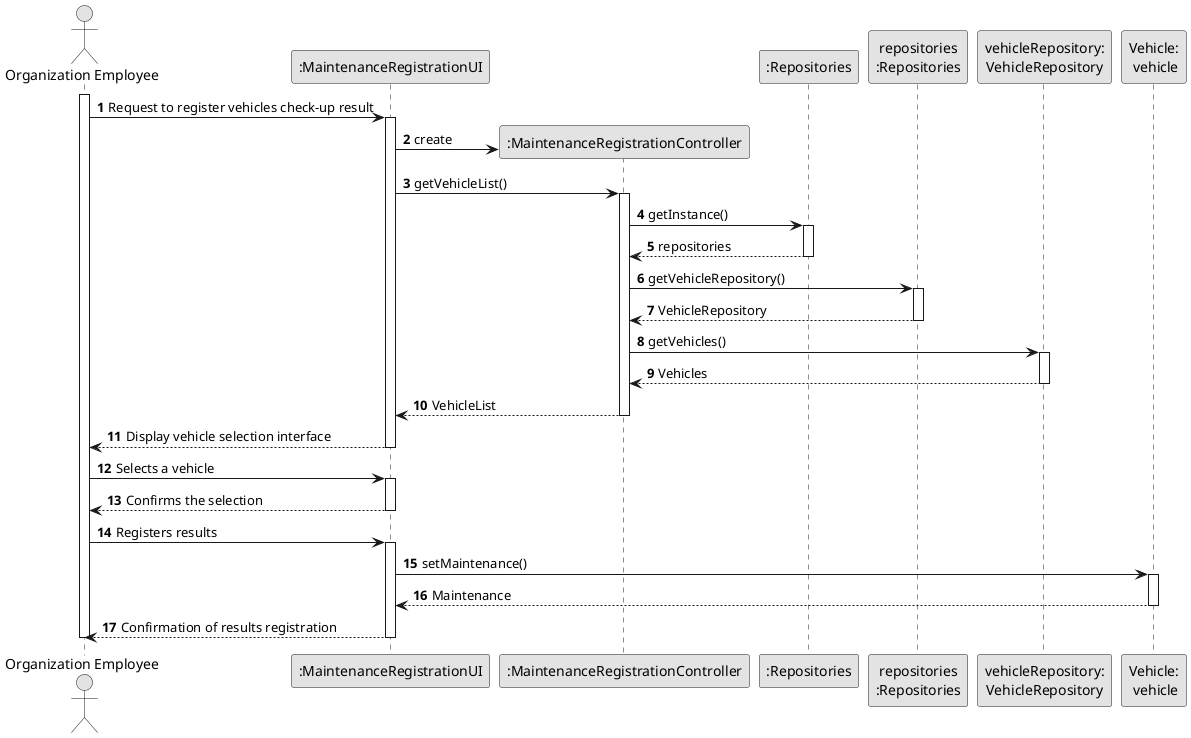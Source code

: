 @startuml
skinparam monochrome true
skinparam packageStyle rectangle
skinparam shadowing false

autonumber

'hide footbox
actor "Organization Employee" as ADM
participant ":MaintenanceRegistrationUI" as UI
participant ":MaintenanceRegistrationController" as CTRL
participant ":Repositories" as RepositorySingleton
participant "repositories\n:Repositories" as PLAT
participant "vehicleRepository:\nVehicleRepository" as VehicleRepository
participant "Vehicle:\n vehicle" as Vehicle
activate ADM

    ADM -> UI : Request to register vehicles check-up result

    activate UI

        UI -> CTRL** : create

        UI -> CTRL : getVehicleList()
        activate CTRL

            CTRL -> RepositorySingleton : getInstance()
            activate RepositorySingleton

                RepositorySingleton --> CTRL: repositories
            deactivate RepositorySingleton

            CTRL -> PLAT : getVehicleRepository()
            activate PLAT

                PLAT --> CTRL: VehicleRepository
            deactivate PLAT

            CTRL -> VehicleRepository : getVehicles()
            activate VehicleRepository

                VehicleRepository --> CTRL : Vehicles
            deactivate VehicleRepository


            CTRL --> UI : VehicleList
        deactivate CTRL

        UI --> ADM : Display vehicle selection interface
    deactivate UI

    ADM -> UI : Selects a vehicle
    activate UI

        UI --> ADM :Confirms the selection
    deactivate UI

    ADM -> UI : Registers results
    activate UI

        UI -> Vehicle : setMaintenance()
        activate Vehicle

        Vehicle --> UI : Maintenance
        deactivate Vehicle
        UI --> ADM : Confirmation of results registration
    deactivate UI



deactivate ADM

@enduml
